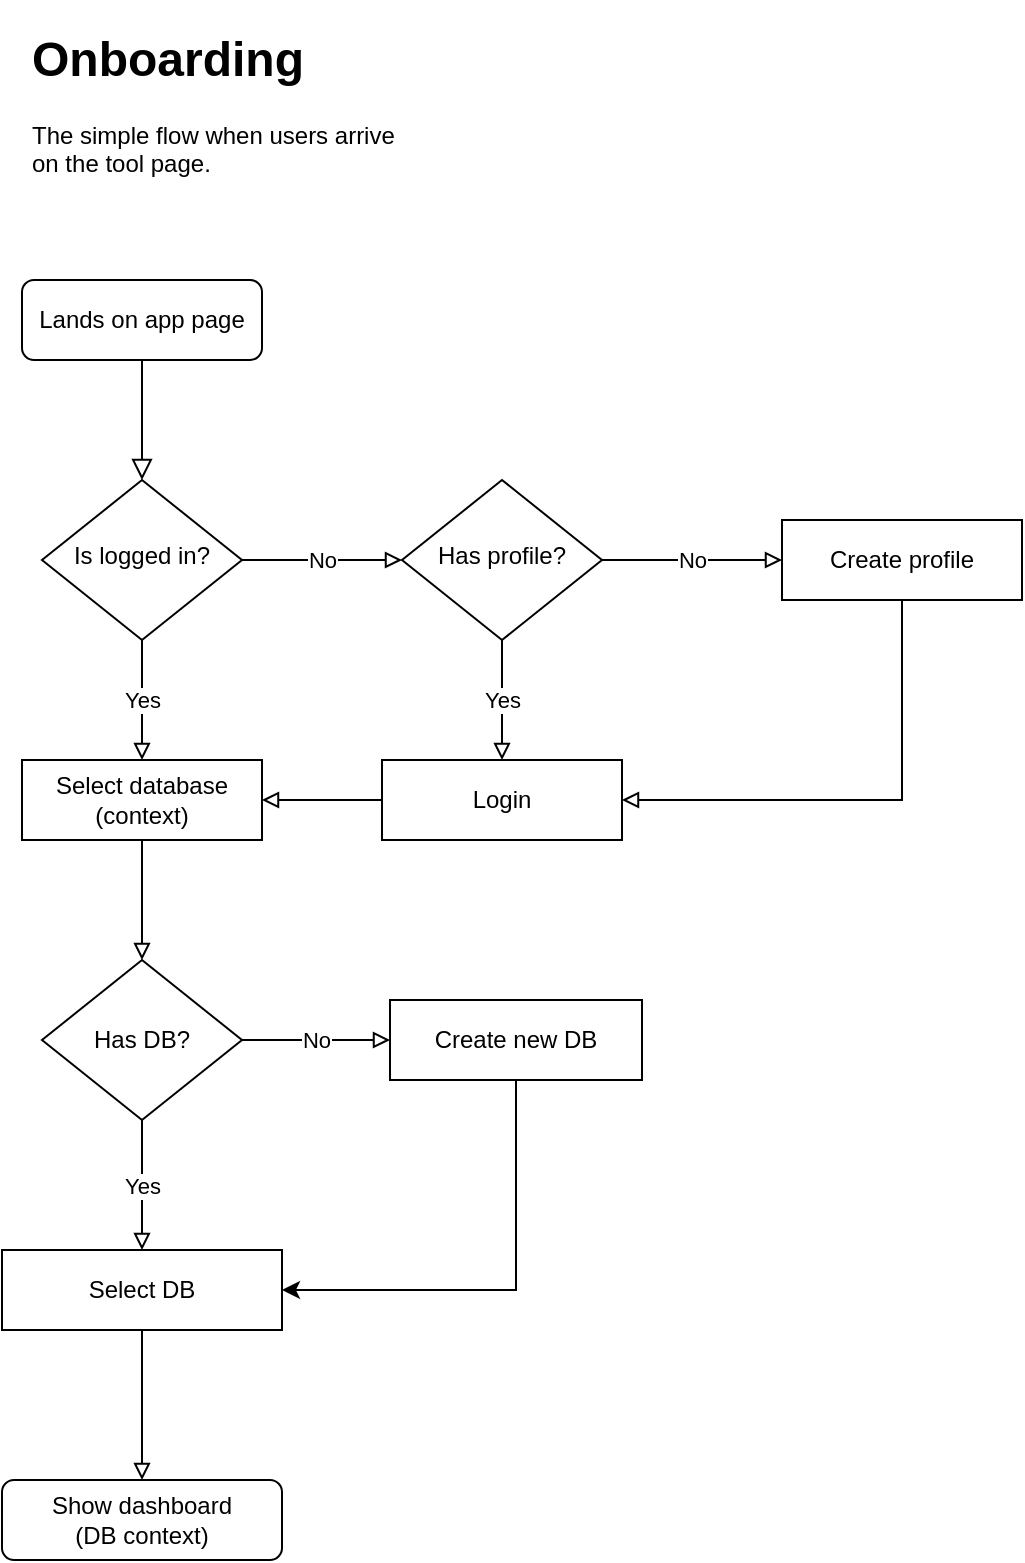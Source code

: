 <mxfile version="13.3.3" type="github" pages="4">
  <diagram id="C5RBs43oDa-KdzZeNtuy" name="Onboarding">
    <mxGraphModel dx="925" dy="621" grid="1" gridSize="10" guides="1" tooltips="1" connect="1" arrows="1" fold="1" page="1" pageScale="1" pageWidth="827" pageHeight="1169" math="0" shadow="0">
      <root>
        <mxCell id="WIyWlLk6GJQsqaUBKTNV-0" />
        <mxCell id="WIyWlLk6GJQsqaUBKTNV-1" parent="WIyWlLk6GJQsqaUBKTNV-0" />
        <mxCell id="WIyWlLk6GJQsqaUBKTNV-2" value="" style="rounded=0;html=1;jettySize=auto;orthogonalLoop=1;fontSize=11;endArrow=block;endFill=0;endSize=8;strokeWidth=1;shadow=0;labelBackgroundColor=none;edgeStyle=orthogonalEdgeStyle;" parent="WIyWlLk6GJQsqaUBKTNV-1" source="WIyWlLk6GJQsqaUBKTNV-3" target="WIyWlLk6GJQsqaUBKTNV-6" edge="1">
          <mxGeometry relative="1" as="geometry" />
        </mxCell>
        <mxCell id="WIyWlLk6GJQsqaUBKTNV-3" value="Lands on app page" style="rounded=1;whiteSpace=wrap;html=1;fontSize=12;glass=0;strokeWidth=1;shadow=0;arcSize=15;" parent="WIyWlLk6GJQsqaUBKTNV-1" vertex="1">
          <mxGeometry x="160" y="160" width="120" height="40" as="geometry" />
        </mxCell>
        <mxCell id="JS3uk803y2s0mCCQWYtb-3" value="No" style="edgeStyle=orthogonalEdgeStyle;rounded=0;orthogonalLoop=1;jettySize=auto;html=1;entryX=0;entryY=0.5;entryDx=0;entryDy=0;labelPosition=center;verticalLabelPosition=middle;align=center;verticalAlign=middle;endArrow=block;endFill=0;" parent="WIyWlLk6GJQsqaUBKTNV-1" source="WIyWlLk6GJQsqaUBKTNV-6" target="WIyWlLk6GJQsqaUBKTNV-10" edge="1">
          <mxGeometry relative="1" as="geometry" />
        </mxCell>
        <mxCell id="JS3uk803y2s0mCCQWYtb-18" value="&lt;div&gt;Yes&lt;/div&gt;" style="edgeStyle=orthogonalEdgeStyle;rounded=0;orthogonalLoop=1;jettySize=auto;html=1;endArrow=block;endFill=0;entryX=0.5;entryY=0;entryDx=0;entryDy=0;" parent="WIyWlLk6GJQsqaUBKTNV-1" source="WIyWlLk6GJQsqaUBKTNV-6" target="JS3uk803y2s0mCCQWYtb-21" edge="1">
          <mxGeometry relative="1" as="geometry">
            <mxPoint x="220" y="380" as="targetPoint" />
          </mxGeometry>
        </mxCell>
        <mxCell id="WIyWlLk6GJQsqaUBKTNV-6" value="Is logged in?" style="rhombus;whiteSpace=wrap;html=1;shadow=0;fontFamily=Helvetica;fontSize=12;align=center;strokeWidth=1;spacing=6;spacingTop=-4;" parent="WIyWlLk6GJQsqaUBKTNV-1" vertex="1">
          <mxGeometry x="170" y="260" width="100" height="80" as="geometry" />
        </mxCell>
        <mxCell id="JS3uk803y2s0mCCQWYtb-7" value="&lt;div&gt;No&lt;/div&gt;" style="edgeStyle=orthogonalEdgeStyle;rounded=0;orthogonalLoop=1;jettySize=auto;html=1;endArrow=block;endFill=0;labelPosition=center;verticalLabelPosition=middle;align=center;verticalAlign=middle;" parent="WIyWlLk6GJQsqaUBKTNV-1" source="WIyWlLk6GJQsqaUBKTNV-10" target="WIyWlLk6GJQsqaUBKTNV-11" edge="1">
          <mxGeometry relative="1" as="geometry" />
        </mxCell>
        <mxCell id="JS3uk803y2s0mCCQWYtb-15" value="Yes" style="edgeStyle=orthogonalEdgeStyle;rounded=0;orthogonalLoop=1;jettySize=auto;html=1;entryX=0.5;entryY=0;entryDx=0;entryDy=0;endArrow=block;endFill=0;" parent="WIyWlLk6GJQsqaUBKTNV-1" source="WIyWlLk6GJQsqaUBKTNV-10" target="JS3uk803y2s0mCCQWYtb-12" edge="1">
          <mxGeometry relative="1" as="geometry" />
        </mxCell>
        <mxCell id="WIyWlLk6GJQsqaUBKTNV-10" value="Has profile?" style="rhombus;whiteSpace=wrap;html=1;shadow=0;fontFamily=Helvetica;fontSize=12;align=center;strokeWidth=1;spacing=6;spacingTop=-4;" parent="WIyWlLk6GJQsqaUBKTNV-1" vertex="1">
          <mxGeometry x="350" y="260" width="100" height="80" as="geometry" />
        </mxCell>
        <mxCell id="JS3uk803y2s0mCCQWYtb-16" style="edgeStyle=orthogonalEdgeStyle;rounded=0;orthogonalLoop=1;jettySize=auto;html=1;entryX=1;entryY=0.5;entryDx=0;entryDy=0;endArrow=block;endFill=0;exitX=0.5;exitY=1;exitDx=0;exitDy=0;" parent="WIyWlLk6GJQsqaUBKTNV-1" source="WIyWlLk6GJQsqaUBKTNV-11" target="JS3uk803y2s0mCCQWYtb-12" edge="1">
          <mxGeometry relative="1" as="geometry" />
        </mxCell>
        <mxCell id="WIyWlLk6GJQsqaUBKTNV-11" value="Create profile" style="rounded=1;whiteSpace=wrap;html=1;fontSize=12;glass=0;strokeWidth=1;shadow=0;arcSize=0;" parent="WIyWlLk6GJQsqaUBKTNV-1" vertex="1">
          <mxGeometry x="540" y="280" width="120" height="40" as="geometry" />
        </mxCell>
        <mxCell id="JS3uk803y2s0mCCQWYtb-19" style="edgeStyle=orthogonalEdgeStyle;rounded=0;orthogonalLoop=1;jettySize=auto;html=1;endArrow=block;endFill=0;entryX=1;entryY=0.5;entryDx=0;entryDy=0;" parent="WIyWlLk6GJQsqaUBKTNV-1" source="JS3uk803y2s0mCCQWYtb-12" target="JS3uk803y2s0mCCQWYtb-21" edge="1">
          <mxGeometry relative="1" as="geometry">
            <mxPoint x="280" y="420" as="targetPoint" />
          </mxGeometry>
        </mxCell>
        <mxCell id="JS3uk803y2s0mCCQWYtb-12" value="&lt;div&gt;Login&lt;/div&gt;" style="rounded=1;whiteSpace=wrap;html=1;arcSize=0;" parent="WIyWlLk6GJQsqaUBKTNV-1" vertex="1">
          <mxGeometry x="340" y="400" width="120" height="40" as="geometry" />
        </mxCell>
        <mxCell id="JS3uk803y2s0mCCQWYtb-26" value="" style="edgeStyle=orthogonalEdgeStyle;rounded=0;orthogonalLoop=1;jettySize=auto;html=1;endArrow=block;endFill=0;" parent="WIyWlLk6GJQsqaUBKTNV-1" source="JS3uk803y2s0mCCQWYtb-21" target="JS3uk803y2s0mCCQWYtb-25" edge="1">
          <mxGeometry relative="1" as="geometry" />
        </mxCell>
        <mxCell id="JS3uk803y2s0mCCQWYtb-21" value="Select database (context)" style="rounded=1;whiteSpace=wrap;html=1;arcSize=0;" parent="WIyWlLk6GJQsqaUBKTNV-1" vertex="1">
          <mxGeometry x="160" y="400" width="120" height="40" as="geometry" />
        </mxCell>
        <mxCell id="JS3uk803y2s0mCCQWYtb-28" value="&lt;div&gt;Yes&lt;/div&gt;" style="edgeStyle=orthogonalEdgeStyle;rounded=0;orthogonalLoop=1;jettySize=auto;html=1;endArrow=block;endFill=0;" parent="WIyWlLk6GJQsqaUBKTNV-1" source="JS3uk803y2s0mCCQWYtb-25" target="JS3uk803y2s0mCCQWYtb-27" edge="1">
          <mxGeometry relative="1" as="geometry" />
        </mxCell>
        <mxCell id="JS3uk803y2s0mCCQWYtb-30" value="No" style="edgeStyle=orthogonalEdgeStyle;rounded=0;orthogonalLoop=1;jettySize=auto;html=1;endArrow=block;endFill=0;" parent="WIyWlLk6GJQsqaUBKTNV-1" source="JS3uk803y2s0mCCQWYtb-25" target="JS3uk803y2s0mCCQWYtb-29" edge="1">
          <mxGeometry relative="1" as="geometry" />
        </mxCell>
        <mxCell id="JS3uk803y2s0mCCQWYtb-25" value="Has DB?" style="rhombus;whiteSpace=wrap;html=1;fontFamily=Helvetica;fontSize=12;fontColor=#000000;align=center;strokeColor=#000000;fillColor=#ffffff;" parent="WIyWlLk6GJQsqaUBKTNV-1" vertex="1">
          <mxGeometry x="170" y="500" width="100" height="80" as="geometry" />
        </mxCell>
        <mxCell id="7EznBT4pNquS3dN-n6Gg-0" style="edgeStyle=orthogonalEdgeStyle;rounded=0;orthogonalLoop=1;jettySize=auto;html=1;entryX=1;entryY=0.5;entryDx=0;entryDy=0;exitX=0.5;exitY=1;exitDx=0;exitDy=0;" edge="1" parent="WIyWlLk6GJQsqaUBKTNV-1" source="JS3uk803y2s0mCCQWYtb-29" target="JS3uk803y2s0mCCQWYtb-27">
          <mxGeometry relative="1" as="geometry" />
        </mxCell>
        <mxCell id="JS3uk803y2s0mCCQWYtb-29" value="Create new DB" style="rounded=0;whiteSpace=wrap;html=1;fontFamily=Helvetica;fontSize=12;fontColor=#000000;align=center;strokeColor=#000000;fillColor=#ffffff;" parent="WIyWlLk6GJQsqaUBKTNV-1" vertex="1">
          <mxGeometry x="344" y="520" width="126" height="40" as="geometry" />
        </mxCell>
        <mxCell id="JS3uk803y2s0mCCQWYtb-34" style="edgeStyle=orthogonalEdgeStyle;rounded=0;orthogonalLoop=1;jettySize=auto;html=1;entryX=0.5;entryY=0;entryDx=0;entryDy=0;endArrow=block;endFill=0;" parent="WIyWlLk6GJQsqaUBKTNV-1" source="JS3uk803y2s0mCCQWYtb-27" target="JS3uk803y2s0mCCQWYtb-23" edge="1">
          <mxGeometry relative="1" as="geometry" />
        </mxCell>
        <mxCell id="JS3uk803y2s0mCCQWYtb-27" value="Select DB" style="rounded=0;whiteSpace=wrap;html=1;fontFamily=Helvetica;fontSize=12;fontColor=#000000;align=center;strokeColor=#000000;fillColor=#ffffff;" parent="WIyWlLk6GJQsqaUBKTNV-1" vertex="1">
          <mxGeometry x="150" y="645" width="140" height="40" as="geometry" />
        </mxCell>
        <mxCell id="JS3uk803y2s0mCCQWYtb-23" value="&lt;div&gt;Show dashboard&lt;/div&gt;&lt;div&gt;(DB context)&lt;br&gt;&lt;/div&gt;" style="rounded=1;whiteSpace=wrap;html=1;fontFamily=Helvetica;fontSize=12;fontColor=#000000;align=center;strokeColor=#000000;fillColor=#ffffff;" parent="WIyWlLk6GJQsqaUBKTNV-1" vertex="1">
          <mxGeometry x="150" y="760" width="140" height="40" as="geometry" />
        </mxCell>
        <mxCell id="7EznBT4pNquS3dN-n6Gg-2" value="&lt;h1&gt;Onboarding&lt;/h1&gt;&lt;p&gt;The simple flow when users arrive on the tool page.&lt;br&gt;&lt;/p&gt;" style="text;html=1;strokeColor=none;fillColor=none;spacing=5;spacingTop=-20;whiteSpace=wrap;overflow=hidden;rounded=0;" vertex="1" parent="WIyWlLk6GJQsqaUBKTNV-1">
          <mxGeometry x="160" y="30" width="190" height="120" as="geometry" />
        </mxCell>
      </root>
    </mxGraphModel>
  </diagram>
  <diagram id="yK5Ir9c2h8IHAHALxQX2" name="Create Event">
    <mxGraphModel dx="925" dy="621" grid="1" gridSize="10" guides="1" tooltips="1" connect="1" arrows="1" fold="1" page="1" pageScale="1" pageWidth="827" pageHeight="1169" math="0" shadow="0">
      <root>
        <mxCell id="13vMHOXOfkEj0Niq7ip8-0" />
        <mxCell id="13vMHOXOfkEj0Niq7ip8-1" parent="13vMHOXOfkEj0Niq7ip8-0" />
        <mxCell id="13vMHOXOfkEj0Niq7ip8-4" value="" style="edgeStyle=orthogonalEdgeStyle;rounded=0;orthogonalLoop=1;jettySize=auto;html=1;" parent="13vMHOXOfkEj0Niq7ip8-1" source="13vMHOXOfkEj0Niq7ip8-2" target="13vMHOXOfkEj0Niq7ip8-3" edge="1">
          <mxGeometry relative="1" as="geometry" />
        </mxCell>
        <mxCell id="13vMHOXOfkEj0Niq7ip8-2" value="New event" style="rounded=0;whiteSpace=wrap;html=1;fontFamily=Helvetica;fontSize=12;fontColor=#000000;align=center;strokeColor=#000000;fillColor=#ffffff;" parent="13vMHOXOfkEj0Niq7ip8-1" vertex="1">
          <mxGeometry x="190" y="260" width="130" height="40" as="geometry" />
        </mxCell>
        <mxCell id="noNu07vXeeJlccaK-xQh-0" style="edgeStyle=orthogonalEdgeStyle;rounded=0;orthogonalLoop=1;jettySize=auto;html=1;entryX=0.5;entryY=0;entryDx=0;entryDy=0;" parent="13vMHOXOfkEj0Niq7ip8-1" source="C_hMBdeCww2UABaGfEO--0" target="13vMHOXOfkEj0Niq7ip8-2" edge="1">
          <mxGeometry relative="1" as="geometry" />
        </mxCell>
        <mxCell id="C_hMBdeCww2UABaGfEO--0" value="Dashboard" style="rounded=1;whiteSpace=wrap;html=1;" parent="13vMHOXOfkEj0Niq7ip8-1" vertex="1">
          <mxGeometry x="190" y="140" width="130" height="40" as="geometry" />
        </mxCell>
        <mxCell id="13vMHOXOfkEj0Niq7ip8-6" value="" style="edgeStyle=orthogonalEdgeStyle;rounded=0;orthogonalLoop=1;jettySize=auto;html=1;" parent="13vMHOXOfkEj0Niq7ip8-1" source="13vMHOXOfkEj0Niq7ip8-3" target="13vMHOXOfkEj0Niq7ip8-5" edge="1">
          <mxGeometry relative="1" as="geometry" />
        </mxCell>
        <mxCell id="13vMHOXOfkEj0Niq7ip8-15" style="edgeStyle=orthogonalEdgeStyle;rounded=0;orthogonalLoop=1;jettySize=auto;html=1;entryX=0.5;entryY=0;entryDx=0;entryDy=0;" parent="13vMHOXOfkEj0Niq7ip8-1" source="13vMHOXOfkEj0Niq7ip8-3" target="13vMHOXOfkEj0Niq7ip8-9" edge="1">
          <mxGeometry relative="1" as="geometry" />
        </mxCell>
        <mxCell id="13vMHOXOfkEj0Niq7ip8-3" value="Select members" style="rounded=0;whiteSpace=wrap;html=1;fontFamily=Helvetica;fontSize=12;fontColor=#000000;align=center;strokeColor=#000000;fillColor=#ffffff;" parent="13vMHOXOfkEj0Niq7ip8-1" vertex="1">
          <mxGeometry x="190" y="380" width="130" height="40" as="geometry" />
        </mxCell>
        <mxCell id="13vMHOXOfkEj0Niq7ip8-8" value="" style="edgeStyle=orthogonalEdgeStyle;rounded=0;orthogonalLoop=1;jettySize=auto;html=1;" parent="13vMHOXOfkEj0Niq7ip8-1" source="13vMHOXOfkEj0Niq7ip8-5" target="13vMHOXOfkEj0Niq7ip8-7" edge="1">
          <mxGeometry relative="1" as="geometry" />
        </mxCell>
        <mxCell id="13vMHOXOfkEj0Niq7ip8-14" style="edgeStyle=orthogonalEdgeStyle;rounded=0;orthogonalLoop=1;jettySize=auto;html=1;entryX=0.5;entryY=0;entryDx=0;entryDy=0;" parent="13vMHOXOfkEj0Niq7ip8-1" source="13vMHOXOfkEj0Niq7ip8-5" target="13vMHOXOfkEj0Niq7ip8-9" edge="1">
          <mxGeometry relative="1" as="geometry" />
        </mxCell>
        <mxCell id="13vMHOXOfkEj0Niq7ip8-5" value="Confirm date" style="rounded=0;whiteSpace=wrap;html=1;fontFamily=Helvetica;fontSize=12;fontColor=#000000;align=center;strokeColor=#000000;fillColor=#ffffff;" parent="13vMHOXOfkEj0Niq7ip8-1" vertex="1">
          <mxGeometry x="190" y="500" width="130" height="40" as="geometry" />
        </mxCell>
        <mxCell id="13vMHOXOfkEj0Niq7ip8-10" value="" style="edgeStyle=orthogonalEdgeStyle;rounded=0;orthogonalLoop=1;jettySize=auto;html=1;" parent="13vMHOXOfkEj0Niq7ip8-1" source="13vMHOXOfkEj0Niq7ip8-7" target="13vMHOXOfkEj0Niq7ip8-9" edge="1">
          <mxGeometry relative="1" as="geometry" />
        </mxCell>
        <mxCell id="13vMHOXOfkEj0Niq7ip8-12" value="" style="edgeStyle=orthogonalEdgeStyle;rounded=0;orthogonalLoop=1;jettySize=auto;html=1;" parent="13vMHOXOfkEj0Niq7ip8-1" source="13vMHOXOfkEj0Niq7ip8-7" target="13vMHOXOfkEj0Niq7ip8-11" edge="1">
          <mxGeometry relative="1" as="geometry" />
        </mxCell>
        <mxCell id="13vMHOXOfkEj0Niq7ip8-7" value="Enter location" style="rounded=0;whiteSpace=wrap;html=1;fontFamily=Helvetica;fontSize=12;fontColor=#000000;align=center;strokeColor=#000000;fillColor=#ffffff;" parent="13vMHOXOfkEj0Niq7ip8-1" vertex="1">
          <mxGeometry x="190" y="620" width="130" height="40" as="geometry" />
        </mxCell>
        <mxCell id="13vMHOXOfkEj0Niq7ip8-13" style="edgeStyle=orthogonalEdgeStyle;rounded=0;orthogonalLoop=1;jettySize=auto;html=1;entryX=0;entryY=0.5;entryDx=0;entryDy=0;" parent="13vMHOXOfkEj0Niq7ip8-1" source="13vMHOXOfkEj0Niq7ip8-11" target="13vMHOXOfkEj0Niq7ip8-9" edge="1">
          <mxGeometry relative="1" as="geometry" />
        </mxCell>
        <mxCell id="13vMHOXOfkEj0Niq7ip8-11" value="Enter notes" style="rounded=0;whiteSpace=wrap;html=1;fontFamily=Helvetica;fontSize=12;fontColor=#000000;align=center;strokeColor=#000000;fillColor=#ffffff;" parent="13vMHOXOfkEj0Niq7ip8-1" vertex="1">
          <mxGeometry x="190" y="740" width="130" height="40" as="geometry" />
        </mxCell>
        <mxCell id="13vMHOXOfkEj0Niq7ip8-9" value="Done" style="rounded=1;whiteSpace=wrap;html=1;fontFamily=Helvetica;fontSize=12;fontColor=#000000;align=center;strokeColor=#000000;fillColor=#ffffff;" parent="13vMHOXOfkEj0Niq7ip8-1" vertex="1">
          <mxGeometry x="414" y="740" width="130" height="40" as="geometry" />
        </mxCell>
        <mxCell id="Upr7t0PPNEr8Y8i3C2K8-0" value="Members can be displayed in a custom shortlist" style="shape=callout;whiteSpace=wrap;html=1;perimeter=calloutPerimeter;position2=1;" parent="13vMHOXOfkEj0Niq7ip8-1" vertex="1">
          <mxGeometry x="40" y="310" width="150" height="90" as="geometry" />
        </mxCell>
        <mxCell id="Upr7t0PPNEr8Y8i3C2K8-1" value="Default: current day" style="shape=callout;whiteSpace=wrap;html=1;perimeter=calloutPerimeter;base=25;position2=1;" parent="13vMHOXOfkEj0Niq7ip8-1" vertex="1">
          <mxGeometry x="70" y="450" width="120" height="70" as="geometry" />
        </mxCell>
        <mxCell id="46U2FjCsVsIOtP0IGgfs-0" value="&lt;h1&gt;Create Event&lt;br&gt;&lt;/h1&gt;&lt;p&gt;Creating an event with attendees.&lt;br&gt;&lt;/p&gt;" style="text;html=1;strokeColor=none;fillColor=none;spacing=5;spacingTop=-20;whiteSpace=wrap;overflow=hidden;rounded=0;" vertex="1" parent="13vMHOXOfkEj0Niq7ip8-1">
          <mxGeometry x="70" y="30" width="190" height="120" as="geometry" />
        </mxCell>
      </root>
    </mxGraphModel>
  </diagram>
  <diagram id="XdOq0WP5IJ2t7I9NkCUe" name="View/Edit Past Events">
    <mxGraphModel dx="1310" dy="880" grid="1" gridSize="10" guides="1" tooltips="1" connect="1" arrows="1" fold="1" page="1" pageScale="1" pageWidth="827" pageHeight="1169" math="0" shadow="0">
      <root>
        <mxCell id="tTohnYpVtqBp4ZgK2qlV-0" />
        <mxCell id="tTohnYpVtqBp4ZgK2qlV-1" parent="tTohnYpVtqBp4ZgK2qlV-0" />
        <mxCell id="B7AI6OwDM12Od6UPBtCU-1" value="" style="edgeStyle=orthogonalEdgeStyle;rounded=0;orthogonalLoop=1;jettySize=auto;html=1;" parent="tTohnYpVtqBp4ZgK2qlV-1" source="tTohnYpVtqBp4ZgK2qlV-2" target="B7AI6OwDM12Od6UPBtCU-0" edge="1">
          <mxGeometry relative="1" as="geometry" />
        </mxCell>
        <mxCell id="tTohnYpVtqBp4ZgK2qlV-2" value="View all events" style="rounded=0;whiteSpace=wrap;html=1;fontFamily=Helvetica;fontSize=12;fontColor=#000000;align=center;strokeColor=#000000;fillColor=#ffffff;" parent="tTohnYpVtqBp4ZgK2qlV-1" vertex="1">
          <mxGeometry x="240" y="140" width="130" height="40" as="geometry" />
        </mxCell>
        <mxCell id="5nHOdaZ8S-iqnOjRCTyu-4" style="edgeStyle=orthogonalEdgeStyle;rounded=0;orthogonalLoop=1;jettySize=auto;html=1;entryX=0;entryY=0.5;entryDx=0;entryDy=0;" parent="tTohnYpVtqBp4ZgK2qlV-1" source="5nHOdaZ8S-iqnOjRCTyu-0" target="tTohnYpVtqBp4ZgK2qlV-2" edge="1">
          <mxGeometry relative="1" as="geometry" />
        </mxCell>
        <mxCell id="5nHOdaZ8S-iqnOjRCTyu-0" value="Dashboard" style="rounded=1;whiteSpace=wrap;html=1;" parent="tTohnYpVtqBp4ZgK2qlV-1" vertex="1">
          <mxGeometry x="60" y="140" width="130" height="40" as="geometry" />
        </mxCell>
        <mxCell id="5nHOdaZ8S-iqnOjRCTyu-8" style="edgeStyle=orthogonalEdgeStyle;rounded=0;orthogonalLoop=1;jettySize=auto;html=1;entryX=0.5;entryY=0;entryDx=0;entryDy=0;" parent="tTohnYpVtqBp4ZgK2qlV-1" source="B7AI6OwDM12Od6UPBtCU-0" target="5nHOdaZ8S-iqnOjRCTyu-7" edge="1">
          <mxGeometry relative="1" as="geometry" />
        </mxCell>
        <mxCell id="B7AI6OwDM12Od6UPBtCU-0" value="View event" style="rounded=0;whiteSpace=wrap;html=1;fontFamily=Helvetica;fontSize=12;fontColor=#000000;align=center;strokeColor=#000000;fillColor=#ffffff;" parent="tTohnYpVtqBp4ZgK2qlV-1" vertex="1">
          <mxGeometry x="430" y="140" width="130" height="40" as="geometry" />
        </mxCell>
        <mxCell id="B7AI6OwDM12Od6UPBtCU-8" value="Done" style="rounded=1;whiteSpace=wrap;html=1;fontFamily=Helvetica;fontSize=12;fontColor=#000000;align=center;strokeColor=#000000;fillColor=#ffffff;" parent="tTohnYpVtqBp4ZgK2qlV-1" vertex="1">
          <mxGeometry x="650" y="260" width="130" height="40" as="geometry" />
        </mxCell>
        <mxCell id="B7AI6OwDM12Od6UPBtCU-6" value="" style="edgeStyle=orthogonalEdgeStyle;rounded=0;orthogonalLoop=1;jettySize=auto;html=1;" parent="tTohnYpVtqBp4ZgK2qlV-1" source="B7AI6OwDM12Od6UPBtCU-2" target="B7AI6OwDM12Od6UPBtCU-5" edge="1">
          <mxGeometry relative="1" as="geometry" />
        </mxCell>
        <mxCell id="B7AI6OwDM12Od6UPBtCU-2" value="&lt;div&gt;Edit event&lt;/div&gt;" style="rounded=0;whiteSpace=wrap;html=1;fontFamily=Helvetica;fontSize=12;fontColor=#000000;align=center;strokeColor=#000000;fillColor=#ffffff;" parent="tTohnYpVtqBp4ZgK2qlV-1" vertex="1">
          <mxGeometry x="435" y="380" width="120" height="40" as="geometry" />
        </mxCell>
        <mxCell id="5nHOdaZ8S-iqnOjRCTyu-5" style="edgeStyle=orthogonalEdgeStyle;rounded=0;orthogonalLoop=1;jettySize=auto;html=1;entryX=0;entryY=0.5;entryDx=0;entryDy=0;exitX=1;exitY=0.5;exitDx=0;exitDy=0;" parent="tTohnYpVtqBp4ZgK2qlV-1" source="5nHOdaZ8S-iqnOjRCTyu-7" target="B7AI6OwDM12Od6UPBtCU-8" edge="1">
          <mxGeometry relative="1" as="geometry" />
        </mxCell>
        <mxCell id="5nHOdaZ8S-iqnOjRCTyu-16" value="&lt;div&gt;No&lt;/div&gt;" style="edgeLabel;html=1;align=center;verticalAlign=middle;resizable=0;points=[];" parent="5nHOdaZ8S-iqnOjRCTyu-5" vertex="1" connectable="0">
          <mxGeometry x="0.054" y="2" relative="1" as="geometry">
            <mxPoint as="offset" />
          </mxGeometry>
        </mxCell>
        <mxCell id="5nHOdaZ8S-iqnOjRCTyu-17" style="edgeStyle=orthogonalEdgeStyle;rounded=0;orthogonalLoop=1;jettySize=auto;html=1;entryX=0.5;entryY=1;entryDx=0;entryDy=0;" parent="tTohnYpVtqBp4ZgK2qlV-1" source="B7AI6OwDM12Od6UPBtCU-5" target="B7AI6OwDM12Od6UPBtCU-8" edge="1">
          <mxGeometry relative="1" as="geometry" />
        </mxCell>
        <mxCell id="B7AI6OwDM12Od6UPBtCU-5" value="Save event" style="rounded=0;whiteSpace=wrap;html=1;fontFamily=Helvetica;fontSize=12;fontColor=#000000;align=center;strokeColor=#000000;fillColor=#ffffff;" parent="tTohnYpVtqBp4ZgK2qlV-1" vertex="1">
          <mxGeometry x="435" y="500" width="120" height="40" as="geometry" />
        </mxCell>
        <mxCell id="5nHOdaZ8S-iqnOjRCTyu-11" value="Yes" style="edgeStyle=orthogonalEdgeStyle;rounded=0;orthogonalLoop=1;jettySize=auto;html=1;entryX=0.5;entryY=0;entryDx=0;entryDy=0;" parent="tTohnYpVtqBp4ZgK2qlV-1" source="5nHOdaZ8S-iqnOjRCTyu-7" target="B7AI6OwDM12Od6UPBtCU-2" edge="1">
          <mxGeometry relative="1" as="geometry" />
        </mxCell>
        <mxCell id="5nHOdaZ8S-iqnOjRCTyu-7" value="Created in the&lt;br&gt;past 24h?" style="rhombus;whiteSpace=wrap;html=1;" parent="tTohnYpVtqBp4ZgK2qlV-1" vertex="1">
          <mxGeometry x="430" y="240" width="130" height="80" as="geometry" />
        </mxCell>
        <mxCell id="IW8rkgO4rG-JdUsqEazH-2" value="&lt;h1&gt;View/Edit Past Events&lt;br&gt;&lt;/h1&gt;Flow when a user attempts to view/edit an event." style="text;html=1;strokeColor=none;fillColor=none;spacing=5;spacingTop=-20;whiteSpace=wrap;overflow=hidden;rounded=0;" vertex="1" parent="tTohnYpVtqBp4ZgK2qlV-1">
          <mxGeometry x="60" y="30" width="420" height="100" as="geometry" />
        </mxCell>
      </root>
    </mxGraphModel>
  </diagram>
  <diagram id="9Wviv1kHQNw507t8edmd" name="Manage User Lists">
    <mxGraphModel dx="374" dy="251" grid="1" gridSize="10" guides="1" tooltips="1" connect="1" arrows="1" fold="1" page="1" pageScale="1" pageWidth="827" pageHeight="1169" math="0" shadow="0">
      <root>
        <mxCell id="nQZk57ZEwS85NdZRktGf-0" />
        <mxCell id="nQZk57ZEwS85NdZRktGf-1" parent="nQZk57ZEwS85NdZRktGf-0" />
        <mxCell id="Z0U9iT13mLVn-M-5p6Iq-7" value="" style="edgeStyle=orthogonalEdgeStyle;rounded=0;orthogonalLoop=1;jettySize=auto;html=1;" parent="nQZk57ZEwS85NdZRktGf-1" source="Z0U9iT13mLVn-M-5p6Iq-8" target="Z0U9iT13mLVn-M-5p6Iq-6" edge="1">
          <mxGeometry relative="1" as="geometry" />
        </mxCell>
        <mxCell id="Z0U9iT13mLVn-M-5p6Iq-21" style="edgeStyle=orthogonalEdgeStyle;rounded=0;orthogonalLoop=1;jettySize=auto;html=1;entryX=0;entryY=0.5;entryDx=0;entryDy=0;" parent="nQZk57ZEwS85NdZRktGf-1" source="Z0U9iT13mLVn-M-5p6Iq-0" target="Z0U9iT13mLVn-M-5p6Iq-8" edge="1">
          <mxGeometry relative="1" as="geometry" />
        </mxCell>
        <mxCell id="Z0U9iT13mLVn-M-5p6Iq-24" value="" style="edgeStyle=orthogonalEdgeStyle;rounded=0;orthogonalLoop=1;jettySize=auto;html=1;" parent="nQZk57ZEwS85NdZRktGf-1" source="Z0U9iT13mLVn-M-5p6Iq-0" target="Z0U9iT13mLVn-M-5p6Iq-23" edge="1">
          <mxGeometry relative="1" as="geometry" />
        </mxCell>
        <mxCell id="Z0U9iT13mLVn-M-5p6Iq-0" value="View all lists" style="rounded=0;whiteSpace=wrap;html=1;fontFamily=Helvetica;fontSize=12;fontColor=#000000;align=center;strokeColor=#000000;fillColor=#ffffff;" parent="nQZk57ZEwS85NdZRktGf-1" vertex="1">
          <mxGeometry x="260" y="180" width="120" height="40" as="geometry" />
        </mxCell>
        <mxCell id="Z0U9iT13mLVn-M-5p6Iq-26" value="Yes" style="edgeStyle=orthogonalEdgeStyle;rounded=0;orthogonalLoop=1;jettySize=auto;html=1;" parent="nQZk57ZEwS85NdZRktGf-1" source="Z0U9iT13mLVn-M-5p6Iq-23" target="Z0U9iT13mLVn-M-5p6Iq-25" edge="1">
          <mxGeometry relative="1" as="geometry" />
        </mxCell>
        <mxCell id="Z0U9iT13mLVn-M-5p6Iq-23" value="Create new?" style="rhombus;whiteSpace=wrap;html=1;fontFamily=Helvetica;fontSize=12;fontColor=#000000;align=center;strokeColor=#000000;fillColor=#ffffff;" parent="nQZk57ZEwS85NdZRktGf-1" vertex="1">
          <mxGeometry x="260" y="280" width="120" height="60" as="geometry" />
        </mxCell>
        <mxCell id="Z0U9iT13mLVn-M-5p6Iq-27" style="edgeStyle=orthogonalEdgeStyle;rounded=0;orthogonalLoop=1;jettySize=auto;html=1;entryX=0;entryY=0.5;entryDx=0;entryDy=0;" parent="nQZk57ZEwS85NdZRktGf-1" source="Z0U9iT13mLVn-M-5p6Iq-25" target="Z0U9iT13mLVn-M-5p6Iq-4" edge="1">
          <mxGeometry relative="1" as="geometry" />
        </mxCell>
        <mxCell id="Z0U9iT13mLVn-M-5p6Iq-25" value="Create List" style="rounded=0;whiteSpace=wrap;html=1;fontFamily=Helvetica;fontSize=12;fontColor=#000000;align=center;strokeColor=#000000;fillColor=#ffffff;" parent="nQZk57ZEwS85NdZRktGf-1" vertex="1">
          <mxGeometry x="260" y="410" width="120" height="40" as="geometry" />
        </mxCell>
        <mxCell id="Z0U9iT13mLVn-M-5p6Iq-11" value="Yes" style="edgeStyle=orthogonalEdgeStyle;rounded=0;orthogonalLoop=1;jettySize=auto;html=1;entryX=0.5;entryY=0;entryDx=0;entryDy=0;" parent="nQZk57ZEwS85NdZRktGf-1" source="Z0U9iT13mLVn-M-5p6Iq-6" target="Z0U9iT13mLVn-M-5p6Iq-4" edge="1">
          <mxGeometry relative="1" as="geometry">
            <mxPoint x="515" y="410" as="targetPoint" />
          </mxGeometry>
        </mxCell>
        <mxCell id="Z0U9iT13mLVn-M-5p6Iq-32" value="No" style="edgeStyle=orthogonalEdgeStyle;rounded=0;orthogonalLoop=1;jettySize=auto;html=1;entryX=0.5;entryY=1;entryDx=0;entryDy=0;" parent="nQZk57ZEwS85NdZRktGf-1" source="Z0U9iT13mLVn-M-5p6Iq-6" target="Z0U9iT13mLVn-M-5p6Iq-30" edge="1">
          <mxGeometry x="-0.391" relative="1" as="geometry">
            <mxPoint as="offset" />
          </mxGeometry>
        </mxCell>
        <mxCell id="Z0U9iT13mLVn-M-5p6Iq-6" value="&lt;div&gt;Edit?&lt;/div&gt;" style="rhombus;whiteSpace=wrap;html=1;fontFamily=Helvetica;fontSize=12;fontColor=#000000;align=center;strokeColor=#000000;fillColor=#ffffff;" parent="nQZk57ZEwS85NdZRktGf-1" vertex="1">
          <mxGeometry x="460" y="280" width="120" height="60" as="geometry" />
        </mxCell>
        <mxCell id="Z0U9iT13mLVn-M-5p6Iq-16" value="" style="edgeStyle=orthogonalEdgeStyle;rounded=0;orthogonalLoop=1;jettySize=auto;html=1;" parent="nQZk57ZEwS85NdZRktGf-1" source="Z0U9iT13mLVn-M-5p6Iq-4" target="Z0U9iT13mLVn-M-5p6Iq-15" edge="1">
          <mxGeometry relative="1" as="geometry" />
        </mxCell>
        <mxCell id="Z0U9iT13mLVn-M-5p6Iq-4" value="Edit members" style="rounded=0;whiteSpace=wrap;html=1;fontFamily=Helvetica;fontSize=12;fontColor=#000000;align=center;strokeColor=#000000;fillColor=#ffffff;" parent="nQZk57ZEwS85NdZRktGf-1" vertex="1">
          <mxGeometry x="460" y="410" width="120" height="40" as="geometry" />
        </mxCell>
        <mxCell id="Z0U9iT13mLVn-M-5p6Iq-19" value="" style="edgeStyle=orthogonalEdgeStyle;rounded=0;orthogonalLoop=1;jettySize=auto;html=1;" parent="nQZk57ZEwS85NdZRktGf-1" source="Z0U9iT13mLVn-M-5p6Iq-15" target="Z0U9iT13mLVn-M-5p6Iq-18" edge="1">
          <mxGeometry relative="1" as="geometry" />
        </mxCell>
        <mxCell id="Z0U9iT13mLVn-M-5p6Iq-15" value="Edit name" style="rounded=0;whiteSpace=wrap;html=1;fontFamily=Helvetica;fontSize=12;fontColor=#000000;align=center;strokeColor=#000000;fillColor=#ffffff;" parent="nQZk57ZEwS85NdZRktGf-1" vertex="1">
          <mxGeometry x="460" y="530" width="120" height="40" as="geometry" />
        </mxCell>
        <mxCell id="Z0U9iT13mLVn-M-5p6Iq-33" style="edgeStyle=orthogonalEdgeStyle;rounded=0;orthogonalLoop=1;jettySize=auto;html=1;entryX=0.5;entryY=1;entryDx=0;entryDy=0;" parent="nQZk57ZEwS85NdZRktGf-1" source="Z0U9iT13mLVn-M-5p6Iq-18" target="Z0U9iT13mLVn-M-5p6Iq-30" edge="1">
          <mxGeometry relative="1" as="geometry">
            <mxPoint x="720" y="230" as="targetPoint" />
          </mxGeometry>
        </mxCell>
        <mxCell id="Z0U9iT13mLVn-M-5p6Iq-18" value="Save" style="rounded=0;whiteSpace=wrap;html=1;fontFamily=Helvetica;fontSize=12;fontColor=#000000;align=center;strokeColor=#000000;fillColor=#ffffff;" parent="nQZk57ZEwS85NdZRktGf-1" vertex="1">
          <mxGeometry x="460" y="650" width="120" height="40" as="geometry" />
        </mxCell>
        <mxCell id="Z0U9iT13mLVn-M-5p6Iq-12" style="edgeStyle=orthogonalEdgeStyle;rounded=0;orthogonalLoop=1;jettySize=auto;html=1;entryX=0;entryY=0.5;entryDx=0;entryDy=0;" parent="nQZk57ZEwS85NdZRktGf-1" source="Z0U9iT13mLVn-M-5p6Iq-1" target="Z0U9iT13mLVn-M-5p6Iq-0" edge="1">
          <mxGeometry relative="1" as="geometry" />
        </mxCell>
        <mxCell id="Z0U9iT13mLVn-M-5p6Iq-1" value="Dashboard" style="rounded=1;whiteSpace=wrap;html=1;" parent="nQZk57ZEwS85NdZRktGf-1" vertex="1">
          <mxGeometry x="60" y="180" width="130" height="40" as="geometry" />
        </mxCell>
        <mxCell id="Z0U9iT13mLVn-M-5p6Iq-31" value="" style="edgeStyle=orthogonalEdgeStyle;rounded=0;orthogonalLoop=1;jettySize=auto;html=1;" parent="nQZk57ZEwS85NdZRktGf-1" source="Z0U9iT13mLVn-M-5p6Iq-8" target="Z0U9iT13mLVn-M-5p6Iq-30" edge="1">
          <mxGeometry relative="1" as="geometry" />
        </mxCell>
        <mxCell id="Z0U9iT13mLVn-M-5p6Iq-8" value="View single list" style="rounded=0;whiteSpace=wrap;html=1;fontFamily=Helvetica;fontSize=12;fontColor=#000000;align=center;strokeColor=#000000;fillColor=#ffffff;" parent="nQZk57ZEwS85NdZRktGf-1" vertex="1">
          <mxGeometry x="460" y="180" width="120" height="40" as="geometry" />
        </mxCell>
        <mxCell id="Z0U9iT13mLVn-M-5p6Iq-30" value="Done" style="rounded=1;whiteSpace=wrap;html=1;fontFamily=Helvetica;fontSize=12;fontColor=#000000;align=center;strokeColor=#000000;fillColor=#ffffff;" parent="nQZk57ZEwS85NdZRktGf-1" vertex="1">
          <mxGeometry x="660" y="180" width="120" height="40" as="geometry" />
        </mxCell>
        <mxCell id="3oIqiyPQzlBl2X3PIHx5-0" value="&lt;h1&gt;Manage User Lists&lt;br&gt;&lt;/h1&gt;&lt;p&gt;Users can create shortlists for themselves and add members to them.&lt;br&gt;&lt;/p&gt;" style="text;html=1;strokeColor=none;fillColor=none;spacing=5;spacingTop=-20;whiteSpace=wrap;overflow=hidden;rounded=0;" vertex="1" parent="nQZk57ZEwS85NdZRktGf-1">
          <mxGeometry x="60" y="30" width="270" height="120" as="geometry" />
        </mxCell>
      </root>
    </mxGraphModel>
  </diagram>
</mxfile>

